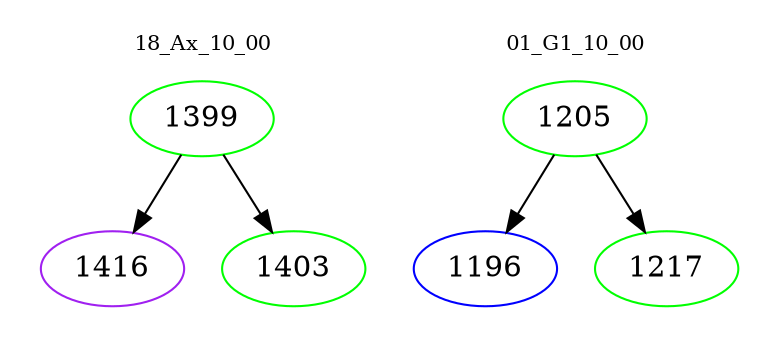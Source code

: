 digraph{
subgraph cluster_0 {
color = white
label = "18_Ax_10_00";
fontsize=10;
T0_1399 [label="1399", color="green"]
T0_1399 -> T0_1416 [color="black"]
T0_1416 [label="1416", color="purple"]
T0_1399 -> T0_1403 [color="black"]
T0_1403 [label="1403", color="green"]
}
subgraph cluster_1 {
color = white
label = "01_G1_10_00";
fontsize=10;
T1_1205 [label="1205", color="green"]
T1_1205 -> T1_1196 [color="black"]
T1_1196 [label="1196", color="blue"]
T1_1205 -> T1_1217 [color="black"]
T1_1217 [label="1217", color="green"]
}
}
